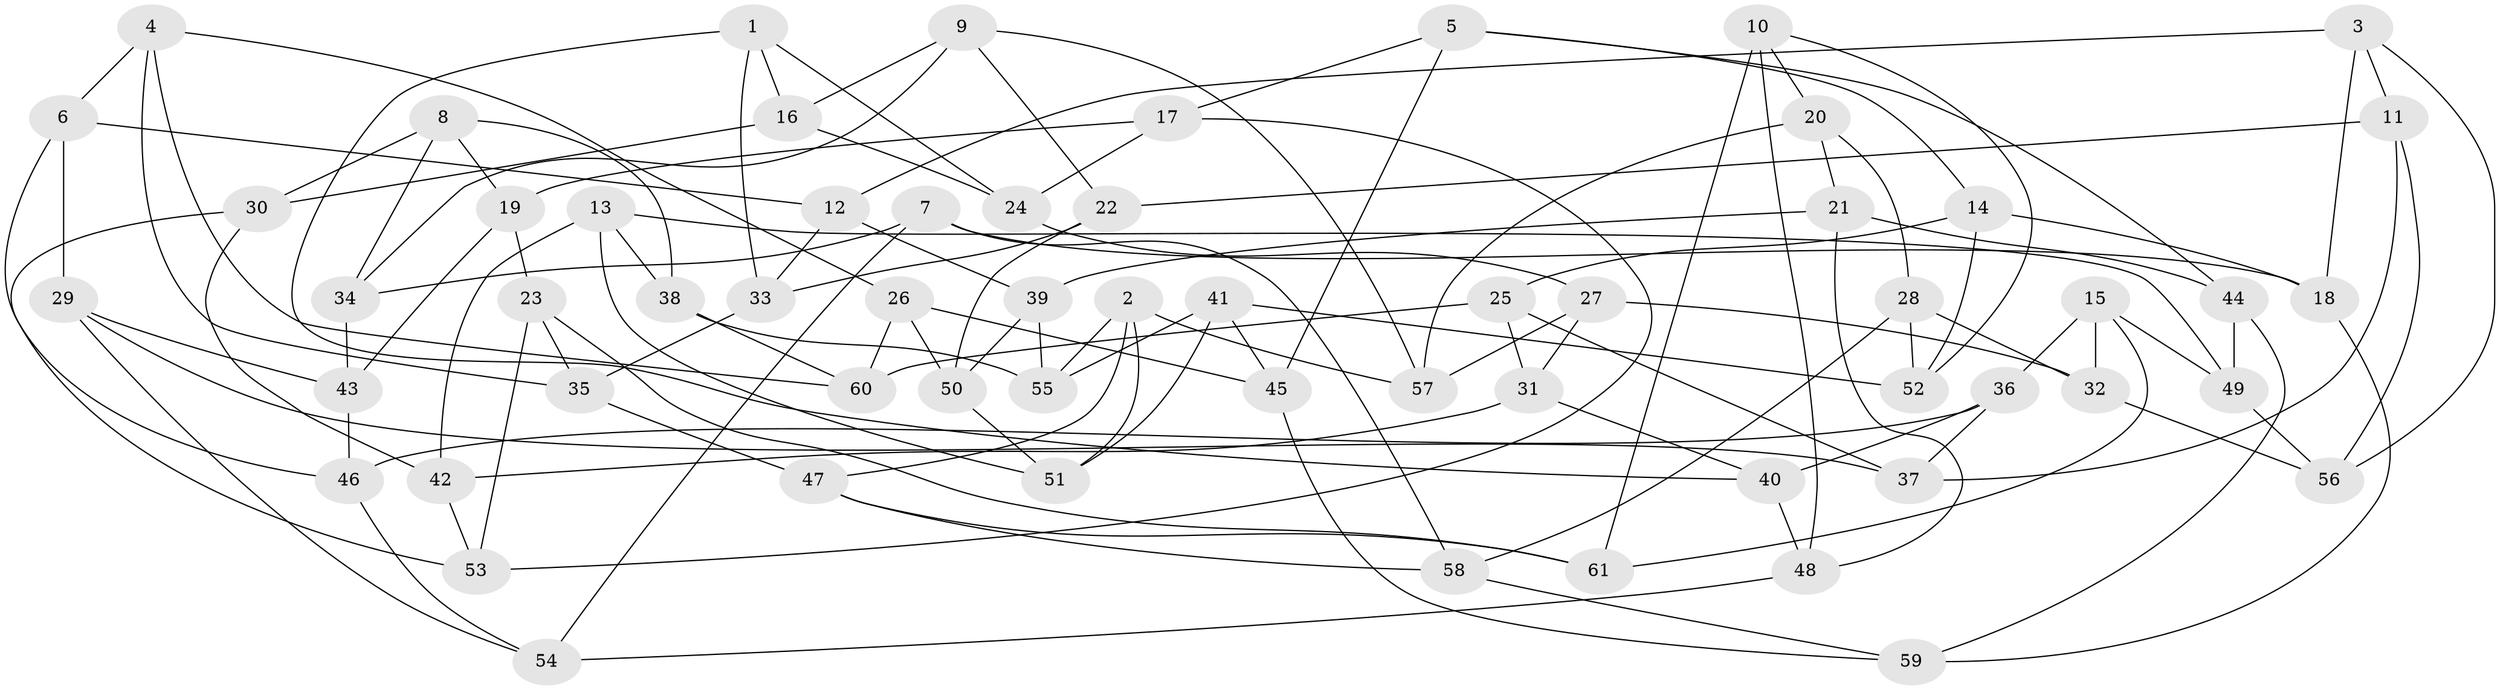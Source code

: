 // Generated by graph-tools (version 1.1) at 2025/03/03/09/25 03:03:01]
// undirected, 61 vertices, 122 edges
graph export_dot {
graph [start="1"]
  node [color=gray90,style=filled];
  1;
  2;
  3;
  4;
  5;
  6;
  7;
  8;
  9;
  10;
  11;
  12;
  13;
  14;
  15;
  16;
  17;
  18;
  19;
  20;
  21;
  22;
  23;
  24;
  25;
  26;
  27;
  28;
  29;
  30;
  31;
  32;
  33;
  34;
  35;
  36;
  37;
  38;
  39;
  40;
  41;
  42;
  43;
  44;
  45;
  46;
  47;
  48;
  49;
  50;
  51;
  52;
  53;
  54;
  55;
  56;
  57;
  58;
  59;
  60;
  61;
  1 -- 16;
  1 -- 40;
  1 -- 24;
  1 -- 33;
  2 -- 51;
  2 -- 55;
  2 -- 47;
  2 -- 57;
  3 -- 18;
  3 -- 12;
  3 -- 11;
  3 -- 56;
  4 -- 26;
  4 -- 60;
  4 -- 6;
  4 -- 35;
  5 -- 14;
  5 -- 17;
  5 -- 44;
  5 -- 45;
  6 -- 12;
  6 -- 29;
  6 -- 46;
  7 -- 58;
  7 -- 18;
  7 -- 34;
  7 -- 54;
  8 -- 30;
  8 -- 34;
  8 -- 19;
  8 -- 38;
  9 -- 57;
  9 -- 22;
  9 -- 16;
  9 -- 34;
  10 -- 48;
  10 -- 20;
  10 -- 52;
  10 -- 61;
  11 -- 22;
  11 -- 56;
  11 -- 37;
  12 -- 33;
  12 -- 39;
  13 -- 42;
  13 -- 51;
  13 -- 38;
  13 -- 49;
  14 -- 52;
  14 -- 18;
  14 -- 25;
  15 -- 36;
  15 -- 49;
  15 -- 32;
  15 -- 61;
  16 -- 30;
  16 -- 24;
  17 -- 53;
  17 -- 24;
  17 -- 19;
  18 -- 59;
  19 -- 43;
  19 -- 23;
  20 -- 21;
  20 -- 28;
  20 -- 57;
  21 -- 39;
  21 -- 48;
  21 -- 44;
  22 -- 50;
  22 -- 33;
  23 -- 53;
  23 -- 35;
  23 -- 61;
  24 -- 27;
  25 -- 37;
  25 -- 60;
  25 -- 31;
  26 -- 45;
  26 -- 60;
  26 -- 50;
  27 -- 31;
  27 -- 57;
  27 -- 32;
  28 -- 58;
  28 -- 52;
  28 -- 32;
  29 -- 54;
  29 -- 43;
  29 -- 37;
  30 -- 53;
  30 -- 42;
  31 -- 40;
  31 -- 42;
  32 -- 56;
  33 -- 35;
  34 -- 43;
  35 -- 47;
  36 -- 37;
  36 -- 46;
  36 -- 40;
  38 -- 55;
  38 -- 60;
  39 -- 50;
  39 -- 55;
  40 -- 48;
  41 -- 55;
  41 -- 45;
  41 -- 51;
  41 -- 52;
  42 -- 53;
  43 -- 46;
  44 -- 59;
  44 -- 49;
  45 -- 59;
  46 -- 54;
  47 -- 61;
  47 -- 58;
  48 -- 54;
  49 -- 56;
  50 -- 51;
  58 -- 59;
}

